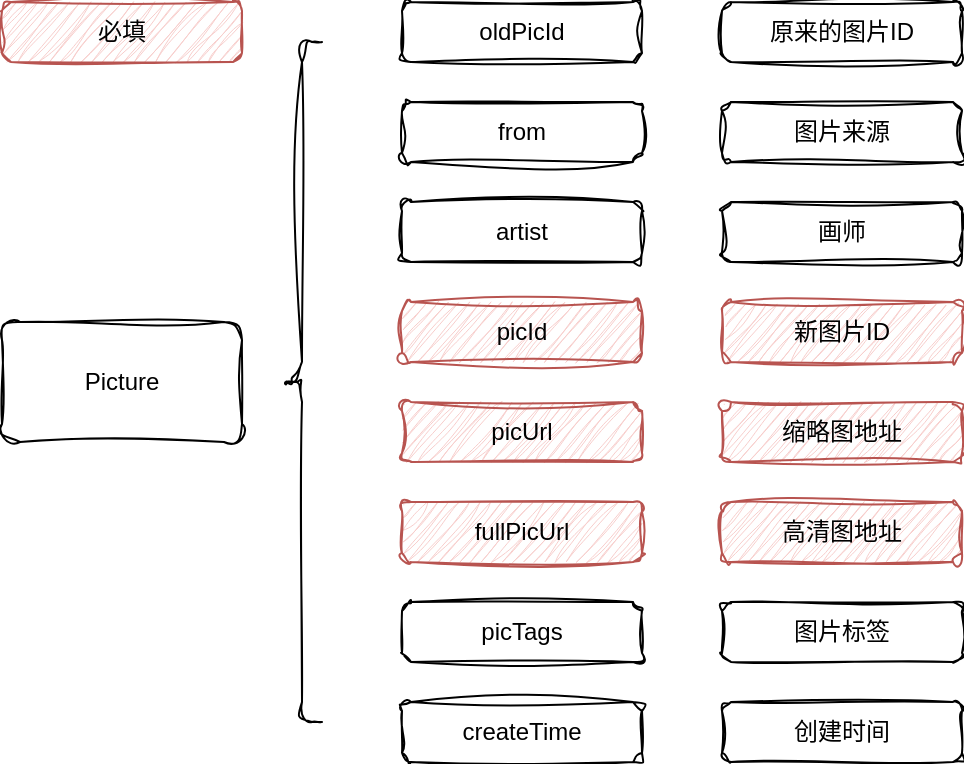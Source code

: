 <mxfile version="21.1.1" type="github">
  <diagram id="C5RBs43oDa-KdzZeNtuy" name="Page-1">
    <mxGraphModel dx="918" dy="545" grid="1" gridSize="10" guides="1" tooltips="1" connect="1" arrows="1" fold="1" page="1" pageScale="1" pageWidth="827" pageHeight="1169" math="0" shadow="0">
      <root>
        <mxCell id="WIyWlLk6GJQsqaUBKTNV-0" />
        <mxCell id="WIyWlLk6GJQsqaUBKTNV-1" parent="WIyWlLk6GJQsqaUBKTNV-0" />
        <mxCell id="pKrMN_RcPMP7ZvjAuz_v-0" value="Picture" style="rounded=1;whiteSpace=wrap;html=1;sketch=1;curveFitting=1;jiggle=2;" vertex="1" parent="WIyWlLk6GJQsqaUBKTNV-1">
          <mxGeometry x="160" y="340" width="120" height="60" as="geometry" />
        </mxCell>
        <mxCell id="pKrMN_RcPMP7ZvjAuz_v-1" value="oldPicId" style="rounded=1;whiteSpace=wrap;html=1;sketch=1;curveFitting=1;jiggle=2;" vertex="1" parent="WIyWlLk6GJQsqaUBKTNV-1">
          <mxGeometry x="360" y="180" width="120" height="30" as="geometry" />
        </mxCell>
        <mxCell id="pKrMN_RcPMP7ZvjAuz_v-2" value="from" style="rounded=1;whiteSpace=wrap;html=1;sketch=1;curveFitting=1;jiggle=2;" vertex="1" parent="WIyWlLk6GJQsqaUBKTNV-1">
          <mxGeometry x="360" y="230" width="120" height="30" as="geometry" />
        </mxCell>
        <mxCell id="pKrMN_RcPMP7ZvjAuz_v-3" value="artist" style="rounded=1;whiteSpace=wrap;html=1;sketch=1;curveFitting=1;jiggle=2;" vertex="1" parent="WIyWlLk6GJQsqaUBKTNV-1">
          <mxGeometry x="360" y="280" width="120" height="30" as="geometry" />
        </mxCell>
        <mxCell id="pKrMN_RcPMP7ZvjAuz_v-4" value="picId" style="rounded=1;whiteSpace=wrap;html=1;sketch=1;curveFitting=1;jiggle=2;fillColor=#f8cecc;strokeColor=#b85450;" vertex="1" parent="WIyWlLk6GJQsqaUBKTNV-1">
          <mxGeometry x="360" y="330" width="120" height="30" as="geometry" />
        </mxCell>
        <mxCell id="pKrMN_RcPMP7ZvjAuz_v-5" value="picUrl" style="rounded=1;whiteSpace=wrap;html=1;sketch=1;curveFitting=1;jiggle=2;fillColor=#f8cecc;strokeColor=#b85450;" vertex="1" parent="WIyWlLk6GJQsqaUBKTNV-1">
          <mxGeometry x="360" y="380" width="120" height="30" as="geometry" />
        </mxCell>
        <mxCell id="pKrMN_RcPMP7ZvjAuz_v-6" value="fullPicUrl" style="rounded=1;whiteSpace=wrap;html=1;sketch=1;curveFitting=1;jiggle=2;fillColor=#f8cecc;strokeColor=#b85450;" vertex="1" parent="WIyWlLk6GJQsqaUBKTNV-1">
          <mxGeometry x="360" y="430" width="120" height="30" as="geometry" />
        </mxCell>
        <mxCell id="pKrMN_RcPMP7ZvjAuz_v-7" value="picTags" style="rounded=1;whiteSpace=wrap;html=1;sketch=1;curveFitting=1;jiggle=2;" vertex="1" parent="WIyWlLk6GJQsqaUBKTNV-1">
          <mxGeometry x="360" y="480" width="120" height="30" as="geometry" />
        </mxCell>
        <mxCell id="pKrMN_RcPMP7ZvjAuz_v-8" value="createTime" style="rounded=1;whiteSpace=wrap;html=1;sketch=1;curveFitting=1;jiggle=2;" vertex="1" parent="WIyWlLk6GJQsqaUBKTNV-1">
          <mxGeometry x="360" y="530" width="120" height="30" as="geometry" />
        </mxCell>
        <mxCell id="pKrMN_RcPMP7ZvjAuz_v-9" value="" style="shape=curlyBracket;whiteSpace=wrap;html=1;rounded=1;labelPosition=left;verticalLabelPosition=middle;align=right;verticalAlign=middle;sketch=1;jiggle=2;curveFitting=1;strokeColor=default;fontFamily=Helvetica;fontSize=12;fontColor=default;fillColor=default;" vertex="1" parent="WIyWlLk6GJQsqaUBKTNV-1">
          <mxGeometry x="300" y="200" width="20" height="340" as="geometry" />
        </mxCell>
        <mxCell id="pKrMN_RcPMP7ZvjAuz_v-11" value="原来的图片ID" style="rounded=1;whiteSpace=wrap;html=1;sketch=1;curveFitting=1;jiggle=2;" vertex="1" parent="WIyWlLk6GJQsqaUBKTNV-1">
          <mxGeometry x="520" y="180" width="120" height="30" as="geometry" />
        </mxCell>
        <mxCell id="pKrMN_RcPMP7ZvjAuz_v-12" value="图片来源" style="rounded=1;whiteSpace=wrap;html=1;sketch=1;curveFitting=1;jiggle=2;" vertex="1" parent="WIyWlLk6GJQsqaUBKTNV-1">
          <mxGeometry x="520" y="230" width="120" height="30" as="geometry" />
        </mxCell>
        <mxCell id="pKrMN_RcPMP7ZvjAuz_v-13" value="画师" style="rounded=1;whiteSpace=wrap;html=1;sketch=1;curveFitting=1;jiggle=2;" vertex="1" parent="WIyWlLk6GJQsqaUBKTNV-1">
          <mxGeometry x="520" y="280" width="120" height="30" as="geometry" />
        </mxCell>
        <mxCell id="pKrMN_RcPMP7ZvjAuz_v-14" value="新图片ID" style="rounded=1;whiteSpace=wrap;html=1;sketch=1;curveFitting=1;jiggle=2;fillColor=#f8cecc;strokeColor=#b85450;" vertex="1" parent="WIyWlLk6GJQsqaUBKTNV-1">
          <mxGeometry x="520" y="330" width="120" height="30" as="geometry" />
        </mxCell>
        <mxCell id="pKrMN_RcPMP7ZvjAuz_v-15" value="缩略图地址" style="rounded=1;whiteSpace=wrap;html=1;sketch=1;curveFitting=1;jiggle=2;fillColor=#f8cecc;strokeColor=#b85450;" vertex="1" parent="WIyWlLk6GJQsqaUBKTNV-1">
          <mxGeometry x="520" y="380" width="120" height="30" as="geometry" />
        </mxCell>
        <mxCell id="pKrMN_RcPMP7ZvjAuz_v-16" value="必填" style="rounded=1;whiteSpace=wrap;html=1;sketch=1;curveFitting=1;jiggle=2;fillColor=#f8cecc;strokeColor=#b85450;" vertex="1" parent="WIyWlLk6GJQsqaUBKTNV-1">
          <mxGeometry x="160" y="180" width="120" height="30" as="geometry" />
        </mxCell>
        <mxCell id="pKrMN_RcPMP7ZvjAuz_v-17" value="高清图地址" style="rounded=1;whiteSpace=wrap;html=1;sketch=1;curveFitting=1;jiggle=2;fillColor=#f8cecc;strokeColor=#b85450;" vertex="1" parent="WIyWlLk6GJQsqaUBKTNV-1">
          <mxGeometry x="520" y="430" width="120" height="30" as="geometry" />
        </mxCell>
        <mxCell id="pKrMN_RcPMP7ZvjAuz_v-18" value="图片标签" style="rounded=1;whiteSpace=wrap;html=1;sketch=1;curveFitting=1;jiggle=2;" vertex="1" parent="WIyWlLk6GJQsqaUBKTNV-1">
          <mxGeometry x="520" y="480" width="120" height="30" as="geometry" />
        </mxCell>
        <mxCell id="pKrMN_RcPMP7ZvjAuz_v-19" value="创建时间" style="rounded=1;whiteSpace=wrap;html=1;sketch=1;curveFitting=1;jiggle=2;" vertex="1" parent="WIyWlLk6GJQsqaUBKTNV-1">
          <mxGeometry x="520" y="530" width="120" height="30" as="geometry" />
        </mxCell>
      </root>
    </mxGraphModel>
  </diagram>
</mxfile>
